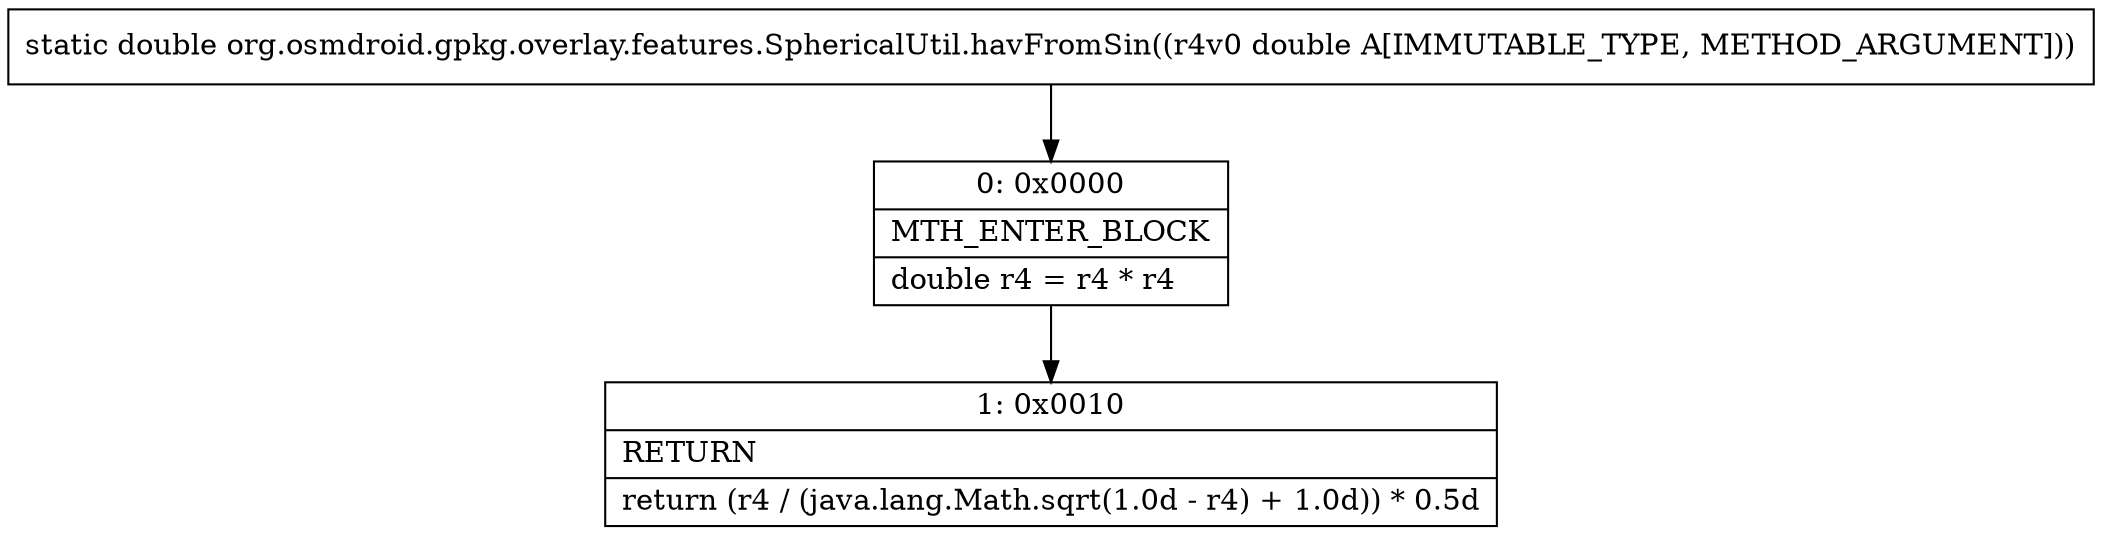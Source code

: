 digraph "CFG fororg.osmdroid.gpkg.overlay.features.SphericalUtil.havFromSin(D)D" {
Node_0 [shape=record,label="{0\:\ 0x0000|MTH_ENTER_BLOCK\l|double r4 = r4 * r4\l}"];
Node_1 [shape=record,label="{1\:\ 0x0010|RETURN\l|return (r4 \/ (java.lang.Math.sqrt(1.0d \- r4) + 1.0d)) * 0.5d\l}"];
MethodNode[shape=record,label="{static double org.osmdroid.gpkg.overlay.features.SphericalUtil.havFromSin((r4v0 double A[IMMUTABLE_TYPE, METHOD_ARGUMENT])) }"];
MethodNode -> Node_0;
Node_0 -> Node_1;
}

